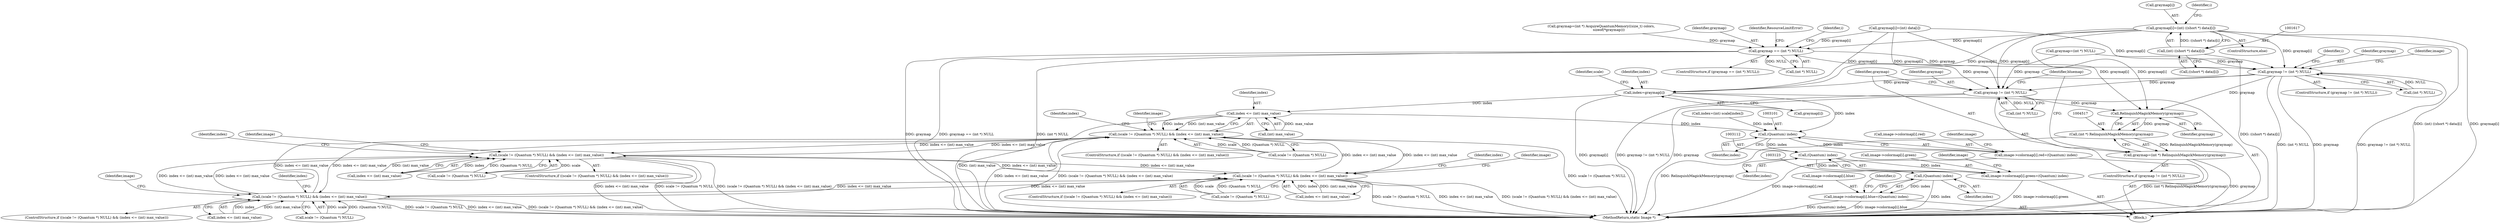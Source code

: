 digraph "0_ImageMagick_f6e9d0d9955e85bdd7540b251cd50d598dacc5e6_8@pointer" {
"1001612" [label="(Call,graymap[i]=(int) ((short *) data)[i])"];
"1001616" [label="(Call,(int) ((short *) data)[i])"];
"1001579" [label="(Call,graymap == (int *) NULL)"];
"1003051" [label="(Call,graymap != (int *) NULL)"];
"1003068" [label="(Call,index=graymap[i])"];
"1003080" [label="(Call,index <= (int) max_value)"];
"1003074" [label="(Call,(scale != (Quantum *) NULL) && (index <= (int) max_value))"];
"1002915" [label="(Call,(scale != (Quantum *) NULL) && (index <= (int) max_value))"];
"1002968" [label="(Call,(scale != (Quantum *) NULL) && (index <= (int) max_value))"];
"1003021" [label="(Call,(scale != (Quantum *) NULL) && (index <= (int) max_value))"];
"1003100" [label="(Call,(Quantum) index)"];
"1003092" [label="(Call,image->colormap[i].red=(Quantum) index)"];
"1003111" [label="(Call,(Quantum) index)"];
"1003103" [label="(Call,image->colormap[i].green=(Quantum) index)"];
"1003122" [label="(Call,(Quantum) index)"];
"1003114" [label="(Call,image->colormap[i].blue=(Quantum) index)"];
"1004509" [label="(Call,graymap != (int *) NULL)"];
"1004518" [label="(Call,RelinquishMagickMemory(graymap))"];
"1004516" [label="(Call,(int *) RelinquishMagickMemory(graymap))"];
"1004514" [label="(Call,graymap=(int *) RelinquishMagickMemory(graymap))"];
"1001613" [label="(Call,graymap[i])"];
"1003104" [label="(Call,image->colormap[i].green)"];
"1003021" [label="(Call,(scale != (Quantum *) NULL) && (index <= (int) max_value))"];
"1004522" [label="(Identifier,bluemap)"];
"1001567" [label="(Call,graymap=(int *) AcquireQuantumMemory((size_t) colors,\n              sizeof(*graymap)))"];
"1004508" [label="(ControlStructure,if (graymap != (int *) NULL))"];
"1003113" [label="(Identifier,index)"];
"1001580" [label="(Identifier,graymap)"];
"1004563" [label="(MethodReturn,static Image *)"];
"1003118" [label="(Identifier,image)"];
"1003081" [label="(Identifier,index)"];
"1003115" [label="(Call,image->colormap[i].blue)"];
"1003082" [label="(Call,(int) max_value)"];
"1003043" [label="(Identifier,image)"];
"1002914" [label="(ControlStructure,if ((scale != (Quantum *) NULL) && (index <= (int) max_value)))"];
"1003068" [label="(Call,index=graymap[i])"];
"1001612" [label="(Call,graymap[i]=(int) ((short *) data)[i])"];
"1001597" [label="(Identifier,i)"];
"1003073" [label="(ControlStructure,if ((scale != (Quantum *) NULL) && (index <= (int) max_value)))"];
"1003092" [label="(Call,image->colormap[i].red=(Quantum) index)"];
"1002927" [label="(Identifier,index)"];
"1002915" [label="(Call,(scale != (Quantum *) NULL) && (index <= (int) max_value))"];
"1001579" [label="(Call,graymap == (int *) NULL)"];
"1002990" [label="(Identifier,image)"];
"1001578" [label="(ControlStructure,if (graymap == (int *) NULL))"];
"1004509" [label="(Call,graymap != (int *) NULL)"];
"1001618" [label="(Call,((short *) data)[i])"];
"1003058" [label="(Identifier,i)"];
"1003096" [label="(Identifier,image)"];
"1002969" [label="(Call,scale != (Quantum *) NULL)"];
"1003020" [label="(ControlStructure,if ((scale != (Quantum *) NULL) && (index <= (int) max_value)))"];
"1002921" [label="(Call,index <= (int) max_value)"];
"1003052" [label="(Identifier,graymap)"];
"1003066" [label="(Identifier,i)"];
"1002937" [label="(Identifier,image)"];
"1001581" [label="(Call,(int *) NULL)"];
"1003070" [label="(Call,graymap[i])"];
"1003080" [label="(Call,index <= (int) max_value)"];
"1003074" [label="(Call,(scale != (Quantum *) NULL) && (index <= (int) max_value))"];
"1003033" [label="(Identifier,index)"];
"1001616" [label="(Call,(int) ((short *) data)[i])"];
"1003067" [label="(Block,)"];
"1003111" [label="(Call,(Quantum) index)"];
"1003069" [label="(Identifier,index)"];
"1003100" [label="(Call,(Quantum) index)"];
"1001585" [label="(Identifier,ResourceLimitError)"];
"1003093" [label="(Call,image->colormap[i].red)"];
"1003122" [label="(Call,(Quantum) index)"];
"1004511" [label="(Call,(int *) NULL)"];
"1002916" [label="(Call,scale != (Quantum *) NULL)"];
"1003075" [label="(Call,scale != (Quantum *) NULL)"];
"1000388" [label="(Call,graymap=(int *) NULL)"];
"1003050" [label="(ControlStructure,if (graymap != (int *) NULL))"];
"1002974" [label="(Call,index <= (int) max_value)"];
"1003076" [label="(Identifier,scale)"];
"1003102" [label="(Identifier,index)"];
"1004515" [label="(Identifier,graymap)"];
"1003103" [label="(Call,image->colormap[i].green=(Quantum) index)"];
"1003086" [label="(Identifier,index)"];
"1002967" [label="(ControlStructure,if ((scale != (Quantum *) NULL) && (index <= (int) max_value)))"];
"1001589" [label="(Identifier,i)"];
"1001611" [label="(ControlStructure,else)"];
"1002980" [label="(Identifier,index)"];
"1004510" [label="(Identifier,graymap)"];
"1003085" [label="(Call,index=(int) scale[index])"];
"1003027" [label="(Call,index <= (int) max_value)"];
"1003053" [label="(Call,(int *) NULL)"];
"1003107" [label="(Identifier,image)"];
"1002968" [label="(Call,(scale != (Quantum *) NULL) && (index <= (int) max_value))"];
"1003124" [label="(Identifier,index)"];
"1003128" [label="(Identifier,image)"];
"1004518" [label="(Call,RelinquishMagickMemory(graymap))"];
"1003051" [label="(Call,graymap != (int *) NULL)"];
"1001602" [label="(Call,graymap[i]=(int) data[i])"];
"1004514" [label="(Call,graymap=(int *) RelinquishMagickMemory(graymap))"];
"1004519" [label="(Identifier,graymap)"];
"1003114" [label="(Call,image->colormap[i].blue=(Quantum) index)"];
"1003022" [label="(Call,scale != (Quantum *) NULL)"];
"1004516" [label="(Call,(int *) RelinquishMagickMemory(graymap))"];
"1001612" -> "1001611"  [label="AST: "];
"1001612" -> "1001616"  [label="CFG: "];
"1001613" -> "1001612"  [label="AST: "];
"1001616" -> "1001612"  [label="AST: "];
"1001597" -> "1001612"  [label="CFG: "];
"1001612" -> "1004563"  [label="DDG: (int) ((short *) data)[i]"];
"1001612" -> "1004563"  [label="DDG: graymap[i]"];
"1001612" -> "1001579"  [label="DDG: graymap[i]"];
"1001616" -> "1001612"  [label="DDG: ((short *) data)[i]"];
"1001612" -> "1003051"  [label="DDG: graymap[i]"];
"1001612" -> "1003068"  [label="DDG: graymap[i]"];
"1001612" -> "1004509"  [label="DDG: graymap[i]"];
"1001612" -> "1004518"  [label="DDG: graymap[i]"];
"1001616" -> "1001618"  [label="CFG: "];
"1001617" -> "1001616"  [label="AST: "];
"1001618" -> "1001616"  [label="AST: "];
"1001616" -> "1004563"  [label="DDG: ((short *) data)[i]"];
"1001579" -> "1001578"  [label="AST: "];
"1001579" -> "1001581"  [label="CFG: "];
"1001580" -> "1001579"  [label="AST: "];
"1001581" -> "1001579"  [label="AST: "];
"1001585" -> "1001579"  [label="CFG: "];
"1001589" -> "1001579"  [label="CFG: "];
"1001579" -> "1004563"  [label="DDG: graymap"];
"1001579" -> "1004563"  [label="DDG: graymap == (int *) NULL"];
"1001579" -> "1004563"  [label="DDG: (int *) NULL"];
"1001602" -> "1001579"  [label="DDG: graymap[i]"];
"1001567" -> "1001579"  [label="DDG: graymap"];
"1001581" -> "1001579"  [label="DDG: NULL"];
"1001579" -> "1003051"  [label="DDG: graymap"];
"1001579" -> "1004509"  [label="DDG: graymap"];
"1003051" -> "1003050"  [label="AST: "];
"1003051" -> "1003053"  [label="CFG: "];
"1003052" -> "1003051"  [label="AST: "];
"1003053" -> "1003051"  [label="AST: "];
"1003058" -> "1003051"  [label="CFG: "];
"1003128" -> "1003051"  [label="CFG: "];
"1003051" -> "1004563"  [label="DDG: (int *) NULL"];
"1003051" -> "1004563"  [label="DDG: graymap"];
"1003051" -> "1004563"  [label="DDG: graymap != (int *) NULL"];
"1000388" -> "1003051"  [label="DDG: graymap"];
"1001602" -> "1003051"  [label="DDG: graymap[i]"];
"1003053" -> "1003051"  [label="DDG: NULL"];
"1003051" -> "1003068"  [label="DDG: graymap"];
"1003051" -> "1004509"  [label="DDG: graymap"];
"1003051" -> "1004518"  [label="DDG: graymap"];
"1003068" -> "1003067"  [label="AST: "];
"1003068" -> "1003070"  [label="CFG: "];
"1003069" -> "1003068"  [label="AST: "];
"1003070" -> "1003068"  [label="AST: "];
"1003076" -> "1003068"  [label="CFG: "];
"1003068" -> "1004563"  [label="DDG: graymap[i]"];
"1001602" -> "1003068"  [label="DDG: graymap[i]"];
"1003068" -> "1003080"  [label="DDG: index"];
"1003068" -> "1003100"  [label="DDG: index"];
"1003080" -> "1003074"  [label="AST: "];
"1003080" -> "1003082"  [label="CFG: "];
"1003081" -> "1003080"  [label="AST: "];
"1003082" -> "1003080"  [label="AST: "];
"1003074" -> "1003080"  [label="CFG: "];
"1003080" -> "1004563"  [label="DDG: (int) max_value"];
"1003080" -> "1003074"  [label="DDG: index"];
"1003080" -> "1003074"  [label="DDG: (int) max_value"];
"1003082" -> "1003080"  [label="DDG: max_value"];
"1003080" -> "1003100"  [label="DDG: index"];
"1003074" -> "1003073"  [label="AST: "];
"1003074" -> "1003075"  [label="CFG: "];
"1003075" -> "1003074"  [label="AST: "];
"1003086" -> "1003074"  [label="CFG: "];
"1003096" -> "1003074"  [label="CFG: "];
"1003074" -> "1004563"  [label="DDG: scale != (Quantum *) NULL"];
"1003074" -> "1004563"  [label="DDG: index <= (int) max_value"];
"1003074" -> "1004563"  [label="DDG: (scale != (Quantum *) NULL) && (index <= (int) max_value)"];
"1003074" -> "1002915"  [label="DDG: index <= (int) max_value"];
"1003074" -> "1002968"  [label="DDG: index <= (int) max_value"];
"1003074" -> "1003021"  [label="DDG: index <= (int) max_value"];
"1003075" -> "1003074"  [label="DDG: scale"];
"1003075" -> "1003074"  [label="DDG: (Quantum *) NULL"];
"1002915" -> "1003074"  [label="DDG: index <= (int) max_value"];
"1002968" -> "1003074"  [label="DDG: index <= (int) max_value"];
"1003021" -> "1003074"  [label="DDG: index <= (int) max_value"];
"1002915" -> "1002914"  [label="AST: "];
"1002915" -> "1002916"  [label="CFG: "];
"1002915" -> "1002921"  [label="CFG: "];
"1002916" -> "1002915"  [label="AST: "];
"1002921" -> "1002915"  [label="AST: "];
"1002927" -> "1002915"  [label="CFG: "];
"1002937" -> "1002915"  [label="CFG: "];
"1002915" -> "1004563"  [label="DDG: (scale != (Quantum *) NULL) && (index <= (int) max_value)"];
"1002915" -> "1004563"  [label="DDG: index <= (int) max_value"];
"1002915" -> "1004563"  [label="DDG: scale != (Quantum *) NULL"];
"1002916" -> "1002915"  [label="DDG: scale"];
"1002916" -> "1002915"  [label="DDG: (Quantum *) NULL"];
"1002921" -> "1002915"  [label="DDG: index"];
"1002921" -> "1002915"  [label="DDG: (int) max_value"];
"1002968" -> "1002915"  [label="DDG: index <= (int) max_value"];
"1003021" -> "1002915"  [label="DDG: index <= (int) max_value"];
"1002915" -> "1002968"  [label="DDG: index <= (int) max_value"];
"1002915" -> "1003021"  [label="DDG: index <= (int) max_value"];
"1002968" -> "1002967"  [label="AST: "];
"1002968" -> "1002969"  [label="CFG: "];
"1002968" -> "1002974"  [label="CFG: "];
"1002969" -> "1002968"  [label="AST: "];
"1002974" -> "1002968"  [label="AST: "];
"1002980" -> "1002968"  [label="CFG: "];
"1002990" -> "1002968"  [label="CFG: "];
"1002968" -> "1004563"  [label="DDG: scale != (Quantum *) NULL"];
"1002968" -> "1004563"  [label="DDG: index <= (int) max_value"];
"1002968" -> "1004563"  [label="DDG: (scale != (Quantum *) NULL) && (index <= (int) max_value)"];
"1002969" -> "1002968"  [label="DDG: scale"];
"1002969" -> "1002968"  [label="DDG: (Quantum *) NULL"];
"1003021" -> "1002968"  [label="DDG: index <= (int) max_value"];
"1002974" -> "1002968"  [label="DDG: index"];
"1002974" -> "1002968"  [label="DDG: (int) max_value"];
"1002968" -> "1003021"  [label="DDG: index <= (int) max_value"];
"1003021" -> "1003020"  [label="AST: "];
"1003021" -> "1003022"  [label="CFG: "];
"1003021" -> "1003027"  [label="CFG: "];
"1003022" -> "1003021"  [label="AST: "];
"1003027" -> "1003021"  [label="AST: "];
"1003033" -> "1003021"  [label="CFG: "];
"1003043" -> "1003021"  [label="CFG: "];
"1003021" -> "1004563"  [label="DDG: (scale != (Quantum *) NULL) && (index <= (int) max_value)"];
"1003021" -> "1004563"  [label="DDG: scale != (Quantum *) NULL"];
"1003021" -> "1004563"  [label="DDG: index <= (int) max_value"];
"1003022" -> "1003021"  [label="DDG: scale"];
"1003022" -> "1003021"  [label="DDG: (Quantum *) NULL"];
"1003027" -> "1003021"  [label="DDG: index"];
"1003027" -> "1003021"  [label="DDG: (int) max_value"];
"1003100" -> "1003092"  [label="AST: "];
"1003100" -> "1003102"  [label="CFG: "];
"1003101" -> "1003100"  [label="AST: "];
"1003102" -> "1003100"  [label="AST: "];
"1003092" -> "1003100"  [label="CFG: "];
"1003100" -> "1003092"  [label="DDG: index"];
"1003085" -> "1003100"  [label="DDG: index"];
"1003100" -> "1003111"  [label="DDG: index"];
"1003092" -> "1003067"  [label="AST: "];
"1003093" -> "1003092"  [label="AST: "];
"1003107" -> "1003092"  [label="CFG: "];
"1003092" -> "1004563"  [label="DDG: image->colormap[i].red"];
"1003111" -> "1003103"  [label="AST: "];
"1003111" -> "1003113"  [label="CFG: "];
"1003112" -> "1003111"  [label="AST: "];
"1003113" -> "1003111"  [label="AST: "];
"1003103" -> "1003111"  [label="CFG: "];
"1003111" -> "1003103"  [label="DDG: index"];
"1003111" -> "1003122"  [label="DDG: index"];
"1003103" -> "1003067"  [label="AST: "];
"1003104" -> "1003103"  [label="AST: "];
"1003118" -> "1003103"  [label="CFG: "];
"1003103" -> "1004563"  [label="DDG: image->colormap[i].green"];
"1003122" -> "1003114"  [label="AST: "];
"1003122" -> "1003124"  [label="CFG: "];
"1003123" -> "1003122"  [label="AST: "];
"1003124" -> "1003122"  [label="AST: "];
"1003114" -> "1003122"  [label="CFG: "];
"1003122" -> "1004563"  [label="DDG: index"];
"1003122" -> "1003114"  [label="DDG: index"];
"1003114" -> "1003067"  [label="AST: "];
"1003115" -> "1003114"  [label="AST: "];
"1003066" -> "1003114"  [label="CFG: "];
"1003114" -> "1004563"  [label="DDG: (Quantum) index"];
"1003114" -> "1004563"  [label="DDG: image->colormap[i].blue"];
"1004509" -> "1004508"  [label="AST: "];
"1004509" -> "1004511"  [label="CFG: "];
"1004510" -> "1004509"  [label="AST: "];
"1004511" -> "1004509"  [label="AST: "];
"1004515" -> "1004509"  [label="CFG: "];
"1004522" -> "1004509"  [label="CFG: "];
"1004509" -> "1004563"  [label="DDG: graymap != (int *) NULL"];
"1004509" -> "1004563"  [label="DDG: graymap"];
"1000388" -> "1004509"  [label="DDG: graymap"];
"1001602" -> "1004509"  [label="DDG: graymap[i]"];
"1004511" -> "1004509"  [label="DDG: NULL"];
"1004509" -> "1004518"  [label="DDG: graymap"];
"1004518" -> "1004516"  [label="AST: "];
"1004518" -> "1004519"  [label="CFG: "];
"1004519" -> "1004518"  [label="AST: "];
"1004516" -> "1004518"  [label="CFG: "];
"1004518" -> "1004516"  [label="DDG: graymap"];
"1001602" -> "1004518"  [label="DDG: graymap[i]"];
"1004516" -> "1004514"  [label="AST: "];
"1004517" -> "1004516"  [label="AST: "];
"1004514" -> "1004516"  [label="CFG: "];
"1004516" -> "1004563"  [label="DDG: RelinquishMagickMemory(graymap)"];
"1004516" -> "1004514"  [label="DDG: RelinquishMagickMemory(graymap)"];
"1004514" -> "1004508"  [label="AST: "];
"1004515" -> "1004514"  [label="AST: "];
"1004522" -> "1004514"  [label="CFG: "];
"1004514" -> "1004563"  [label="DDG: (int *) RelinquishMagickMemory(graymap)"];
"1004514" -> "1004563"  [label="DDG: graymap"];
}
